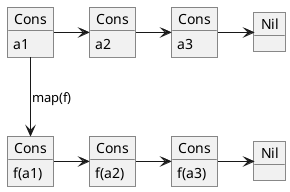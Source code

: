 @startuml
object "Cons" as cb1  {
  a1
}

object "Cons" as cb2  {
  a2
}

object "Cons" as cb3  {
  a3
}

object "Nil" as nb

cb1 -> cb2
cb2 -> cb3
cb3 -> nb

object "Cons" as ca1  {
  f(a1)
}

object "Cons" as ca2  {
  f(a2)
}

object "Cons" as ca3  {
  f(a3)
}

object "Nil" as na

ca1 -> ca2
ca2 -> ca3
ca3 -> na

cb1 --> ca1: map(f)

@enduml